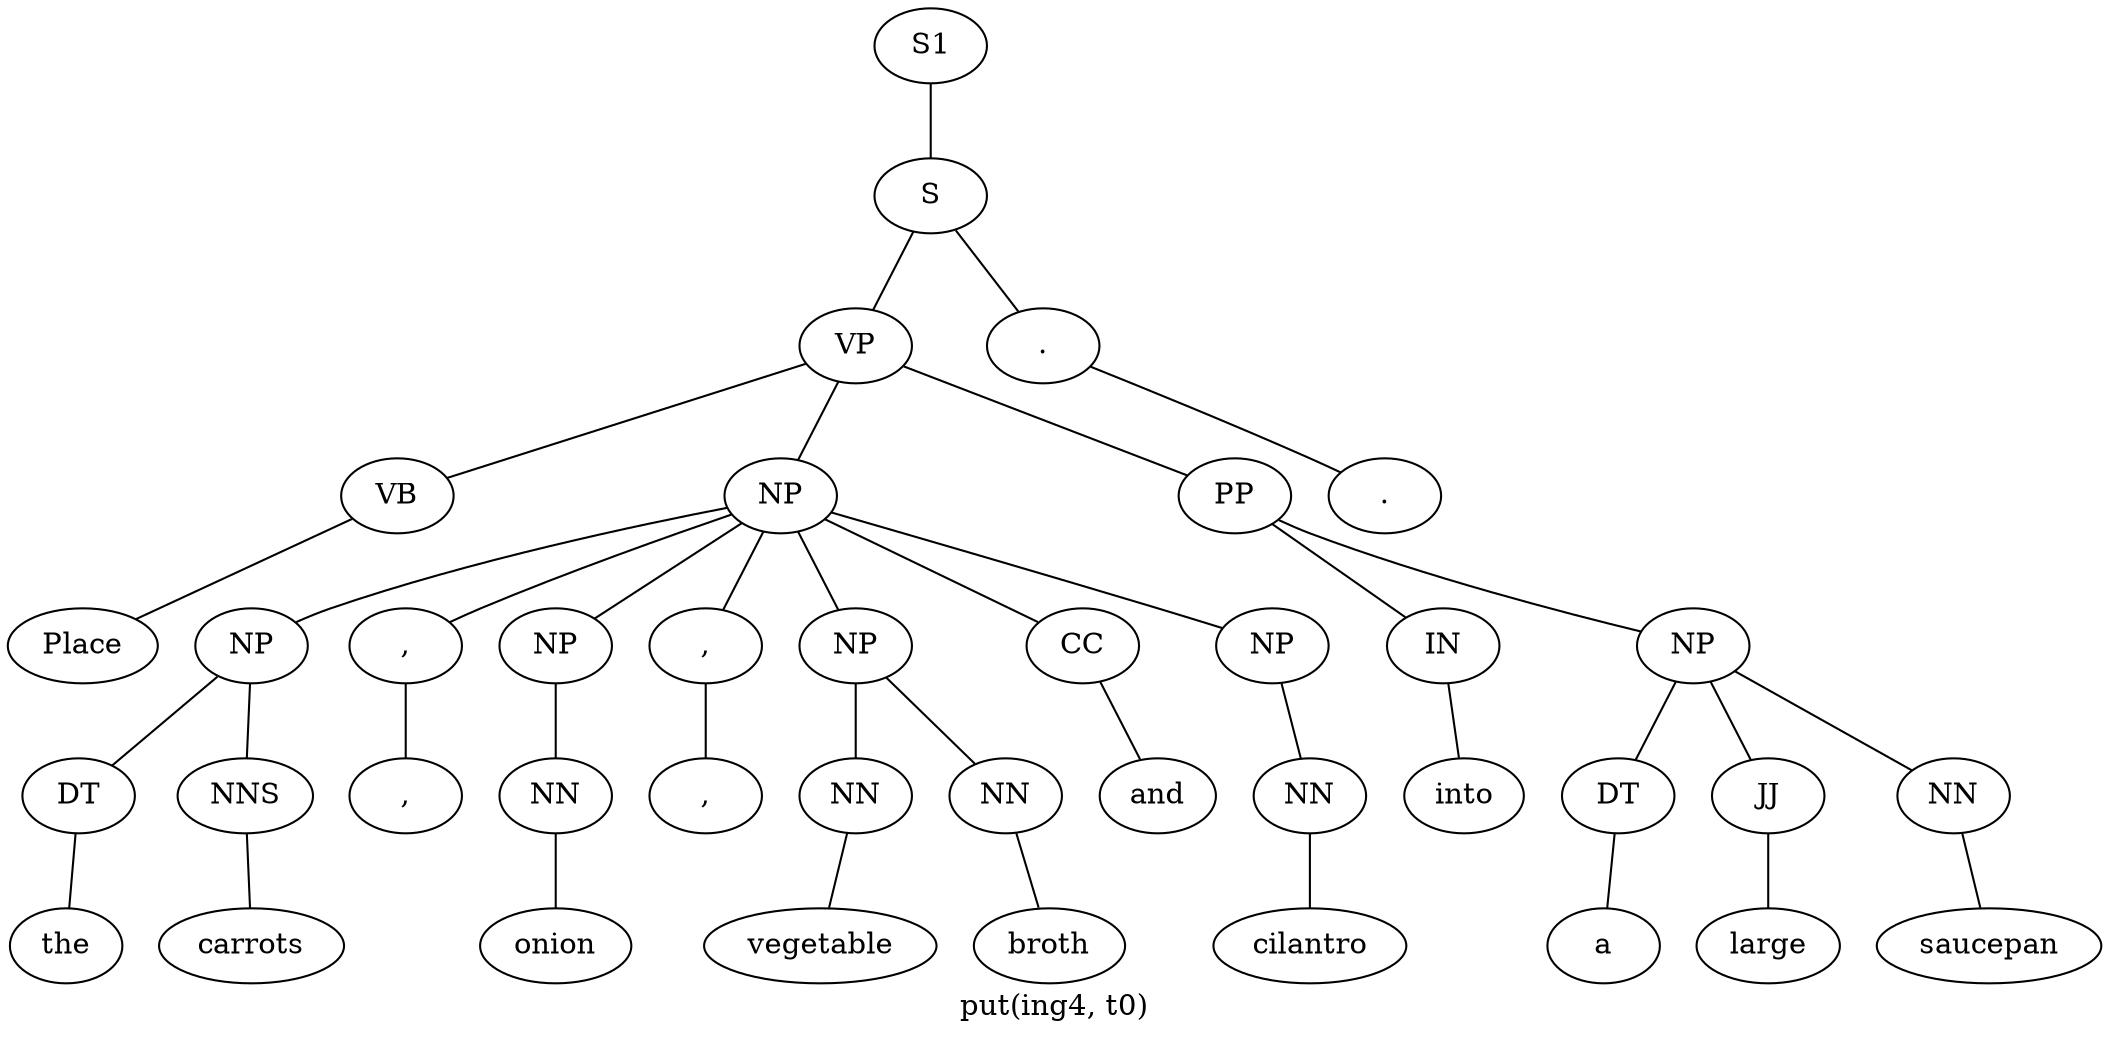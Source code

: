 graph SyntaxGraph {
	label = "put(ing4, t0)";
	Node0 [label="S1"];
	Node1 [label="S"];
	Node2 [label="VP"];
	Node3 [label="VB"];
	Node4 [label="Place"];
	Node5 [label="NP"];
	Node6 [label="NP"];
	Node7 [label="DT"];
	Node8 [label="the"];
	Node9 [label="NNS"];
	Node10 [label="carrots"];
	Node11 [label=","];
	Node12 [label=","];
	Node13 [label="NP"];
	Node14 [label="NN"];
	Node15 [label="onion"];
	Node16 [label=","];
	Node17 [label=","];
	Node18 [label="NP"];
	Node19 [label="NN"];
	Node20 [label="vegetable"];
	Node21 [label="NN"];
	Node22 [label="broth"];
	Node23 [label="CC"];
	Node24 [label="and"];
	Node25 [label="NP"];
	Node26 [label="NN"];
	Node27 [label="cilantro"];
	Node28 [label="PP"];
	Node29 [label="IN"];
	Node30 [label="into"];
	Node31 [label="NP"];
	Node32 [label="DT"];
	Node33 [label="a"];
	Node34 [label="JJ"];
	Node35 [label="large"];
	Node36 [label="NN"];
	Node37 [label="saucepan"];
	Node38 [label="."];
	Node39 [label="."];

	Node0 -- Node1;
	Node1 -- Node2;
	Node1 -- Node38;
	Node2 -- Node3;
	Node2 -- Node5;
	Node2 -- Node28;
	Node3 -- Node4;
	Node5 -- Node6;
	Node5 -- Node11;
	Node5 -- Node13;
	Node5 -- Node16;
	Node5 -- Node18;
	Node5 -- Node23;
	Node5 -- Node25;
	Node6 -- Node7;
	Node6 -- Node9;
	Node7 -- Node8;
	Node9 -- Node10;
	Node11 -- Node12;
	Node13 -- Node14;
	Node14 -- Node15;
	Node16 -- Node17;
	Node18 -- Node19;
	Node18 -- Node21;
	Node19 -- Node20;
	Node21 -- Node22;
	Node23 -- Node24;
	Node25 -- Node26;
	Node26 -- Node27;
	Node28 -- Node29;
	Node28 -- Node31;
	Node29 -- Node30;
	Node31 -- Node32;
	Node31 -- Node34;
	Node31 -- Node36;
	Node32 -- Node33;
	Node34 -- Node35;
	Node36 -- Node37;
	Node38 -- Node39;
}